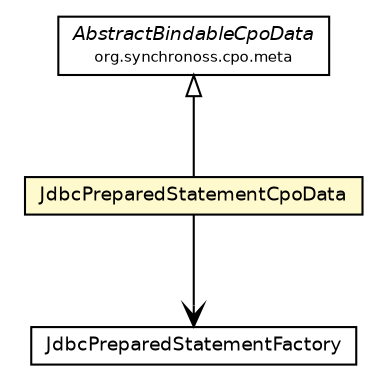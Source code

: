 #!/usr/local/bin/dot
#
# Class diagram 
# Generated by UmlGraph version 4.6 (http://www.spinellis.gr/sw/umlgraph)
#

digraph G {
	edge [fontname="Helvetica",fontsize=10,labelfontname="Helvetica",labelfontsize=10];
	node [fontname="Helvetica",fontsize=10,shape=plaintext];
	// org.synchronoss.cpo.meta.AbstractBindableCpoData
	c34418 [label=<<table border="0" cellborder="1" cellspacing="0" cellpadding="2" port="p" href="../meta/AbstractBindableCpoData.html">
		<tr><td><table border="0" cellspacing="0" cellpadding="1">
			<tr><td><font face="Helvetica-Oblique"> AbstractBindableCpoData </font></td></tr>
			<tr><td><font point-size="7.0"> org.synchronoss.cpo.meta </font></td></tr>
		</table></td></tr>
		</table>>, fontname="Helvetica", fontcolor="black", fontsize=9.0];
	// org.synchronoss.cpo.jdbc.JdbcPreparedStatementFactory
	c34488 [label=<<table border="0" cellborder="1" cellspacing="0" cellpadding="2" port="p" href="./JdbcPreparedStatementFactory.html">
		<tr><td><table border="0" cellspacing="0" cellpadding="1">
			<tr><td> JdbcPreparedStatementFactory </td></tr>
		</table></td></tr>
		</table>>, fontname="Helvetica", fontcolor="black", fontsize=9.0];
	// org.synchronoss.cpo.jdbc.JdbcPreparedStatementCpoData
	c34489 [label=<<table border="0" cellborder="1" cellspacing="0" cellpadding="2" port="p" bgcolor="lemonChiffon" href="./JdbcPreparedStatementCpoData.html">
		<tr><td><table border="0" cellspacing="0" cellpadding="1">
			<tr><td> JdbcPreparedStatementCpoData </td></tr>
		</table></td></tr>
		</table>>, fontname="Helvetica", fontcolor="black", fontsize=9.0];
	//org.synchronoss.cpo.jdbc.JdbcPreparedStatementCpoData extends org.synchronoss.cpo.meta.AbstractBindableCpoData
	c34418:p -> c34489:p [dir=back,arrowtail=empty];
	// org.synchronoss.cpo.jdbc.JdbcPreparedStatementCpoData NAVASSOC org.synchronoss.cpo.jdbc.JdbcPreparedStatementFactory
	c34489:p -> c34488:p [taillabel="", label="", headlabel="", fontname="Helvetica", fontcolor="black", fontsize=10.0, color="black", arrowhead=open];
}

